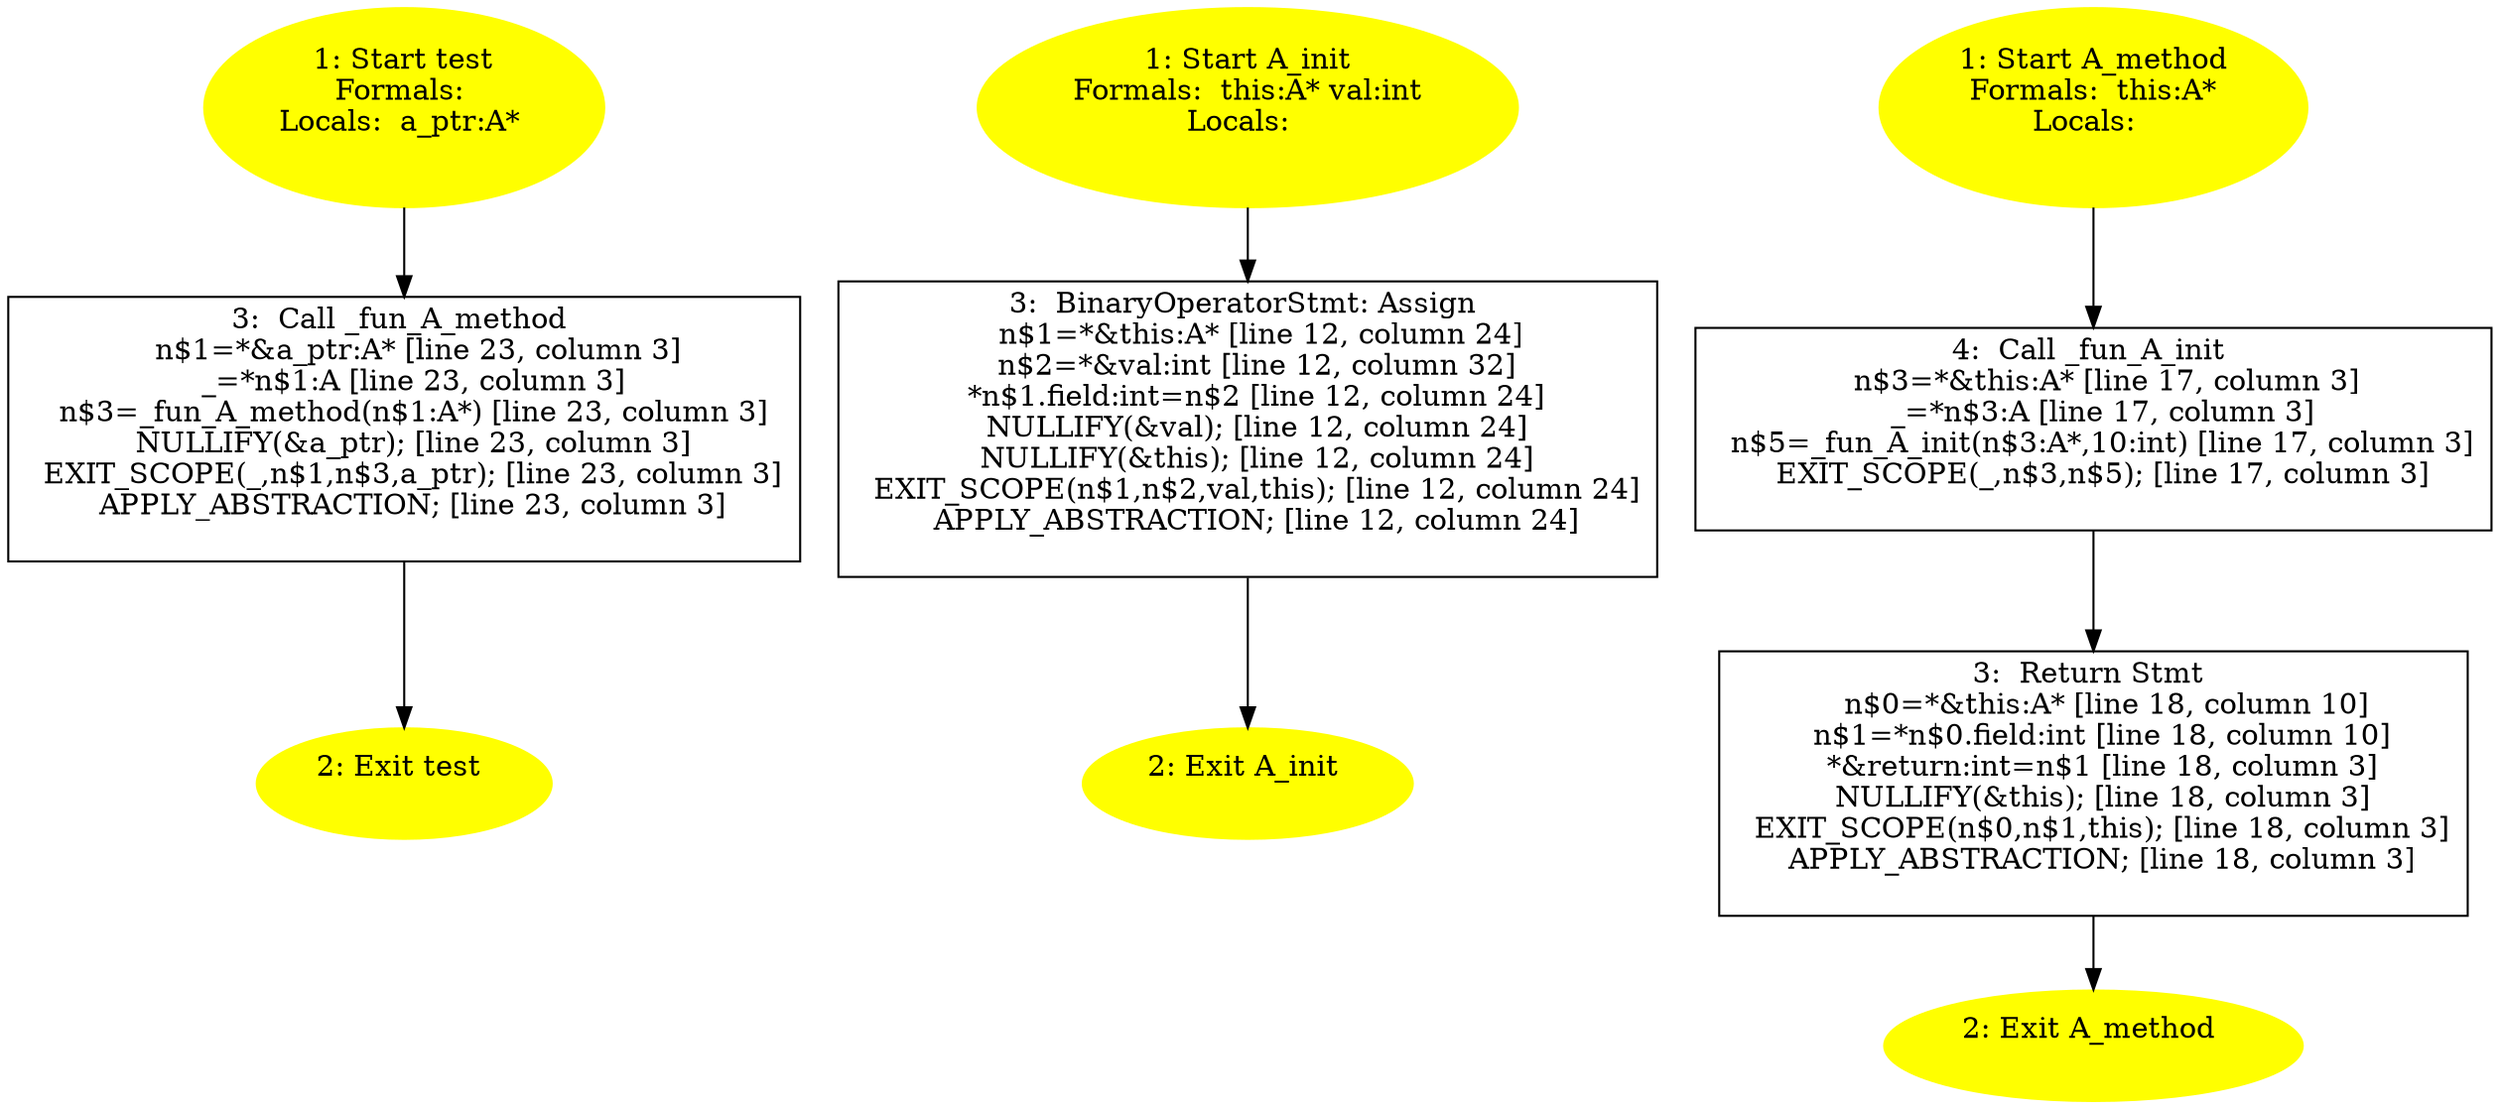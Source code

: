 /* @generated */
digraph cfg {
"test#18241244337164948030.afc14f193ad97442f67ac7183be789bc_1" [label="1: Start test\nFormals: \nLocals:  a_ptr:A* \n  " color=yellow style=filled]
	

	 "test#18241244337164948030.afc14f193ad97442f67ac7183be789bc_1" -> "test#18241244337164948030.afc14f193ad97442f67ac7183be789bc_3" ;
"test#18241244337164948030.afc14f193ad97442f67ac7183be789bc_2" [label="2: Exit test \n  " color=yellow style=filled]
	

"test#18241244337164948030.afc14f193ad97442f67ac7183be789bc_3" [label="3:  Call _fun_A_method \n   n$1=*&a_ptr:A* [line 23, column 3]\n  _=*n$1:A [line 23, column 3]\n  n$3=_fun_A_method(n$1:A*) [line 23, column 3]\n  NULLIFY(&a_ptr); [line 23, column 3]\n  EXIT_SCOPE(_,n$1,n$3,a_ptr); [line 23, column 3]\n  APPLY_ABSTRACTION; [line 23, column 3]\n " shape="box"]
	

	 "test#18241244337164948030.afc14f193ad97442f67ac7183be789bc_3" -> "test#18241244337164948030.afc14f193ad97442f67ac7183be789bc_2" ;
"init#A#(11888841587519675340).79bf6a1702f6a90708acc2d560532750_1" [label="1: Start A_init\nFormals:  this:A* val:int\nLocals:  \n  " color=yellow style=filled]
	

	 "init#A#(11888841587519675340).79bf6a1702f6a90708acc2d560532750_1" -> "init#A#(11888841587519675340).79bf6a1702f6a90708acc2d560532750_3" ;
"init#A#(11888841587519675340).79bf6a1702f6a90708acc2d560532750_2" [label="2: Exit A_init \n  " color=yellow style=filled]
	

"init#A#(11888841587519675340).79bf6a1702f6a90708acc2d560532750_3" [label="3:  BinaryOperatorStmt: Assign \n   n$1=*&this:A* [line 12, column 24]\n  n$2=*&val:int [line 12, column 32]\n  *n$1.field:int=n$2 [line 12, column 24]\n  NULLIFY(&val); [line 12, column 24]\n  NULLIFY(&this); [line 12, column 24]\n  EXIT_SCOPE(n$1,n$2,val,this); [line 12, column 24]\n  APPLY_ABSTRACTION; [line 12, column 24]\n " shape="box"]
	

	 "init#A#(11888841587519675340).79bf6a1702f6a90708acc2d560532750_3" -> "init#A#(11888841587519675340).79bf6a1702f6a90708acc2d560532750_2" ;
"method#A#(5340410962252776012).be8cb65bc6e38d687825fbc80265a66c_1" [label="1: Start A_method\nFormals:  this:A*\nLocals:  \n  " color=yellow style=filled]
	

	 "method#A#(5340410962252776012).be8cb65bc6e38d687825fbc80265a66c_1" -> "method#A#(5340410962252776012).be8cb65bc6e38d687825fbc80265a66c_4" ;
"method#A#(5340410962252776012).be8cb65bc6e38d687825fbc80265a66c_2" [label="2: Exit A_method \n  " color=yellow style=filled]
	

"method#A#(5340410962252776012).be8cb65bc6e38d687825fbc80265a66c_3" [label="3:  Return Stmt \n   n$0=*&this:A* [line 18, column 10]\n  n$1=*n$0.field:int [line 18, column 10]\n  *&return:int=n$1 [line 18, column 3]\n  NULLIFY(&this); [line 18, column 3]\n  EXIT_SCOPE(n$0,n$1,this); [line 18, column 3]\n  APPLY_ABSTRACTION; [line 18, column 3]\n " shape="box"]
	

	 "method#A#(5340410962252776012).be8cb65bc6e38d687825fbc80265a66c_3" -> "method#A#(5340410962252776012).be8cb65bc6e38d687825fbc80265a66c_2" ;
"method#A#(5340410962252776012).be8cb65bc6e38d687825fbc80265a66c_4" [label="4:  Call _fun_A_init \n   n$3=*&this:A* [line 17, column 3]\n  _=*n$3:A [line 17, column 3]\n  n$5=_fun_A_init(n$3:A*,10:int) [line 17, column 3]\n  EXIT_SCOPE(_,n$3,n$5); [line 17, column 3]\n " shape="box"]
	

	 "method#A#(5340410962252776012).be8cb65bc6e38d687825fbc80265a66c_4" -> "method#A#(5340410962252776012).be8cb65bc6e38d687825fbc80265a66c_3" ;
}
